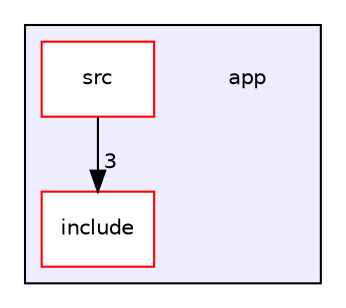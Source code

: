 digraph "app" {
  compound=true
  node [ fontsize="10", fontname="Helvetica"];
  edge [ labelfontsize="10", labelfontname="Helvetica"];
  subgraph clusterdir_d422163b96683743ed3963d4aac17747 {
    graph [ bgcolor="#eeeeff", pencolor="black", label="" URL="dir_d422163b96683743ed3963d4aac17747.html"];
    dir_d422163b96683743ed3963d4aac17747 [shape=plaintext label="app"];
  dir_78f5ecd95a37a67589a284a718a0be9c [shape=box label="include" fillcolor="white" style="filled" color="red" URL="dir_78f5ecd95a37a67589a284a718a0be9c.html"];
  dir_a8f641299cfea9f7461c2df1141b7786 [shape=box label="src" fillcolor="white" style="filled" color="red" URL="dir_a8f641299cfea9f7461c2df1141b7786.html"];
  }
  dir_a8f641299cfea9f7461c2df1141b7786->dir_78f5ecd95a37a67589a284a718a0be9c [headlabel="3", labeldistance=1.5 headhref="dir_000001_000004.html"];
}
